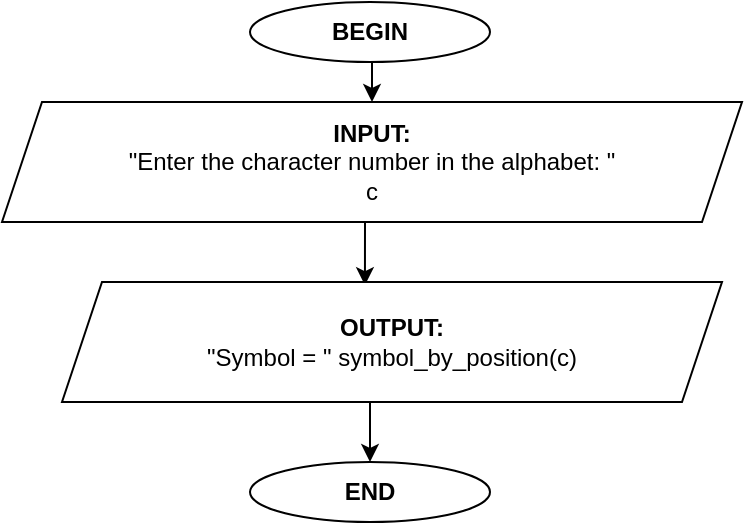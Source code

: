<mxfile version="14.2.3" type="device"><diagram id="a2Qqk9bRBqaRgHi7oGTT" name="Page-1"><mxGraphModel dx="981" dy="627" grid="1" gridSize="10" guides="1" tooltips="1" connect="1" arrows="1" fold="1" page="1" pageScale="1" pageWidth="827" pageHeight="1169" math="0" shadow="0"><root><mxCell id="0"/><mxCell id="1" parent="0"/><mxCell id="s7-fWupGQtQU7qE3cLyb-3" style="edgeStyle=orthogonalEdgeStyle;rounded=0;orthogonalLoop=1;jettySize=auto;html=1;exitX=0.5;exitY=1;exitDx=0;exitDy=0;entryX=0.5;entryY=0;entryDx=0;entryDy=0;" edge="1" parent="1" source="s7-fWupGQtQU7qE3cLyb-1" target="s7-fWupGQtQU7qE3cLyb-2"><mxGeometry relative="1" as="geometry"/></mxCell><mxCell id="s7-fWupGQtQU7qE3cLyb-1" value="&lt;b&gt;BEGIN&lt;/b&gt;" style="ellipse;whiteSpace=wrap;html=1;" vertex="1" parent="1"><mxGeometry x="354" y="10" width="120" height="30" as="geometry"/></mxCell><mxCell id="s7-fWupGQtQU7qE3cLyb-9" style="edgeStyle=orthogonalEdgeStyle;rounded=0;orthogonalLoop=1;jettySize=auto;html=1;exitX=0.5;exitY=1;exitDx=0;exitDy=0;entryX=0.459;entryY=0.027;entryDx=0;entryDy=0;entryPerimeter=0;" edge="1" parent="1" source="s7-fWupGQtQU7qE3cLyb-2" target="s7-fWupGQtQU7qE3cLyb-4"><mxGeometry relative="1" as="geometry"/></mxCell><mxCell id="s7-fWupGQtQU7qE3cLyb-2" value="&lt;b&gt;INPUT:&lt;/b&gt;&lt;br&gt;&quot;Enter the character number in the alphabet: &quot;&lt;br&gt;c" style="shape=parallelogram;perimeter=parallelogramPerimeter;whiteSpace=wrap;html=1;fixedSize=1;" vertex="1" parent="1"><mxGeometry x="230" y="60" width="370" height="60" as="geometry"/></mxCell><mxCell id="s7-fWupGQtQU7qE3cLyb-11" style="edgeStyle=orthogonalEdgeStyle;rounded=0;orthogonalLoop=1;jettySize=auto;html=1;exitX=0.5;exitY=1;exitDx=0;exitDy=0;entryX=0.5;entryY=0;entryDx=0;entryDy=0;" edge="1" parent="1" source="s7-fWupGQtQU7qE3cLyb-4" target="s7-fWupGQtQU7qE3cLyb-10"><mxGeometry relative="1" as="geometry"/></mxCell><mxCell id="s7-fWupGQtQU7qE3cLyb-4" value="&lt;b&gt;OUTPUT:&lt;/b&gt;&lt;br&gt;&quot;Symbol = &quot; symbol_by_position(c)" style="shape=parallelogram;perimeter=parallelogramPerimeter;whiteSpace=wrap;html=1;fixedSize=1;" vertex="1" parent="1"><mxGeometry x="260" y="150" width="330" height="60" as="geometry"/></mxCell><mxCell id="s7-fWupGQtQU7qE3cLyb-10" value="&lt;b&gt;END&lt;/b&gt;" style="ellipse;whiteSpace=wrap;html=1;" vertex="1" parent="1"><mxGeometry x="354" y="240" width="120" height="30" as="geometry"/></mxCell></root></mxGraphModel></diagram></mxfile>